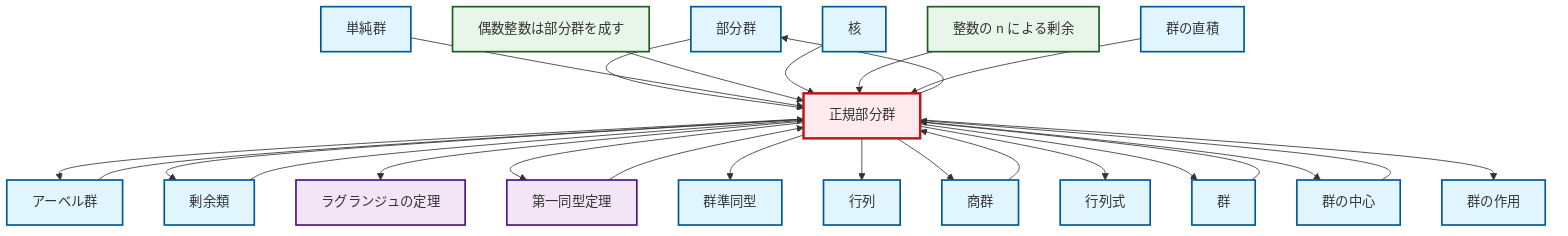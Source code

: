 graph TD
    classDef definition fill:#e1f5fe,stroke:#01579b,stroke-width:2px
    classDef theorem fill:#f3e5f5,stroke:#4a148c,stroke-width:2px
    classDef axiom fill:#fff3e0,stroke:#e65100,stroke-width:2px
    classDef example fill:#e8f5e9,stroke:#1b5e20,stroke-width:2px
    classDef current fill:#ffebee,stroke:#b71c1c,stroke-width:3px
    def-subgroup["部分群"]:::definition
    def-quotient-group["商群"]:::definition
    def-center-of-group["群の中心"]:::definition
    def-normal-subgroup["正規部分群"]:::definition
    def-group-action["群の作用"]:::definition
    def-coset["剰余類"]:::definition
    ex-quotient-integers-mod-n["整数の n による剰余"]:::example
    def-abelian-group["アーベル群"]:::definition
    ex-even-integers-subgroup["偶数整数は部分群を成す"]:::example
    def-simple-group["単純群"]:::definition
    def-direct-product["群の直積"]:::definition
    def-kernel["核"]:::definition
    def-group["群"]:::definition
    def-matrix["行列"]:::definition
    def-determinant["行列式"]:::definition
    def-homomorphism["群準同型"]:::definition
    thm-lagrange["ラグランジュの定理"]:::theorem
    thm-first-isomorphism["第一同型定理"]:::theorem
    def-normal-subgroup --> def-abelian-group
    def-normal-subgroup --> def-coset
    def-coset --> def-normal-subgroup
    def-normal-subgroup --> thm-lagrange
    def-subgroup --> def-normal-subgroup
    def-simple-group --> def-normal-subgroup
    def-normal-subgroup --> thm-first-isomorphism
    def-normal-subgroup --> def-homomorphism
    def-abelian-group --> def-normal-subgroup
    def-normal-subgroup --> def-matrix
    def-center-of-group --> def-normal-subgroup
    def-normal-subgroup --> def-quotient-group
    ex-even-integers-subgroup --> def-normal-subgroup
    def-normal-subgroup --> def-determinant
    def-group --> def-normal-subgroup
    def-quotient-group --> def-normal-subgroup
    def-kernel --> def-normal-subgroup
    ex-quotient-integers-mod-n --> def-normal-subgroup
    def-normal-subgroup --> def-group
    def-normal-subgroup --> def-center-of-group
    def-normal-subgroup --> def-group-action
    def-direct-product --> def-normal-subgroup
    def-normal-subgroup --> def-subgroup
    thm-first-isomorphism --> def-normal-subgroup
    class def-normal-subgroup current